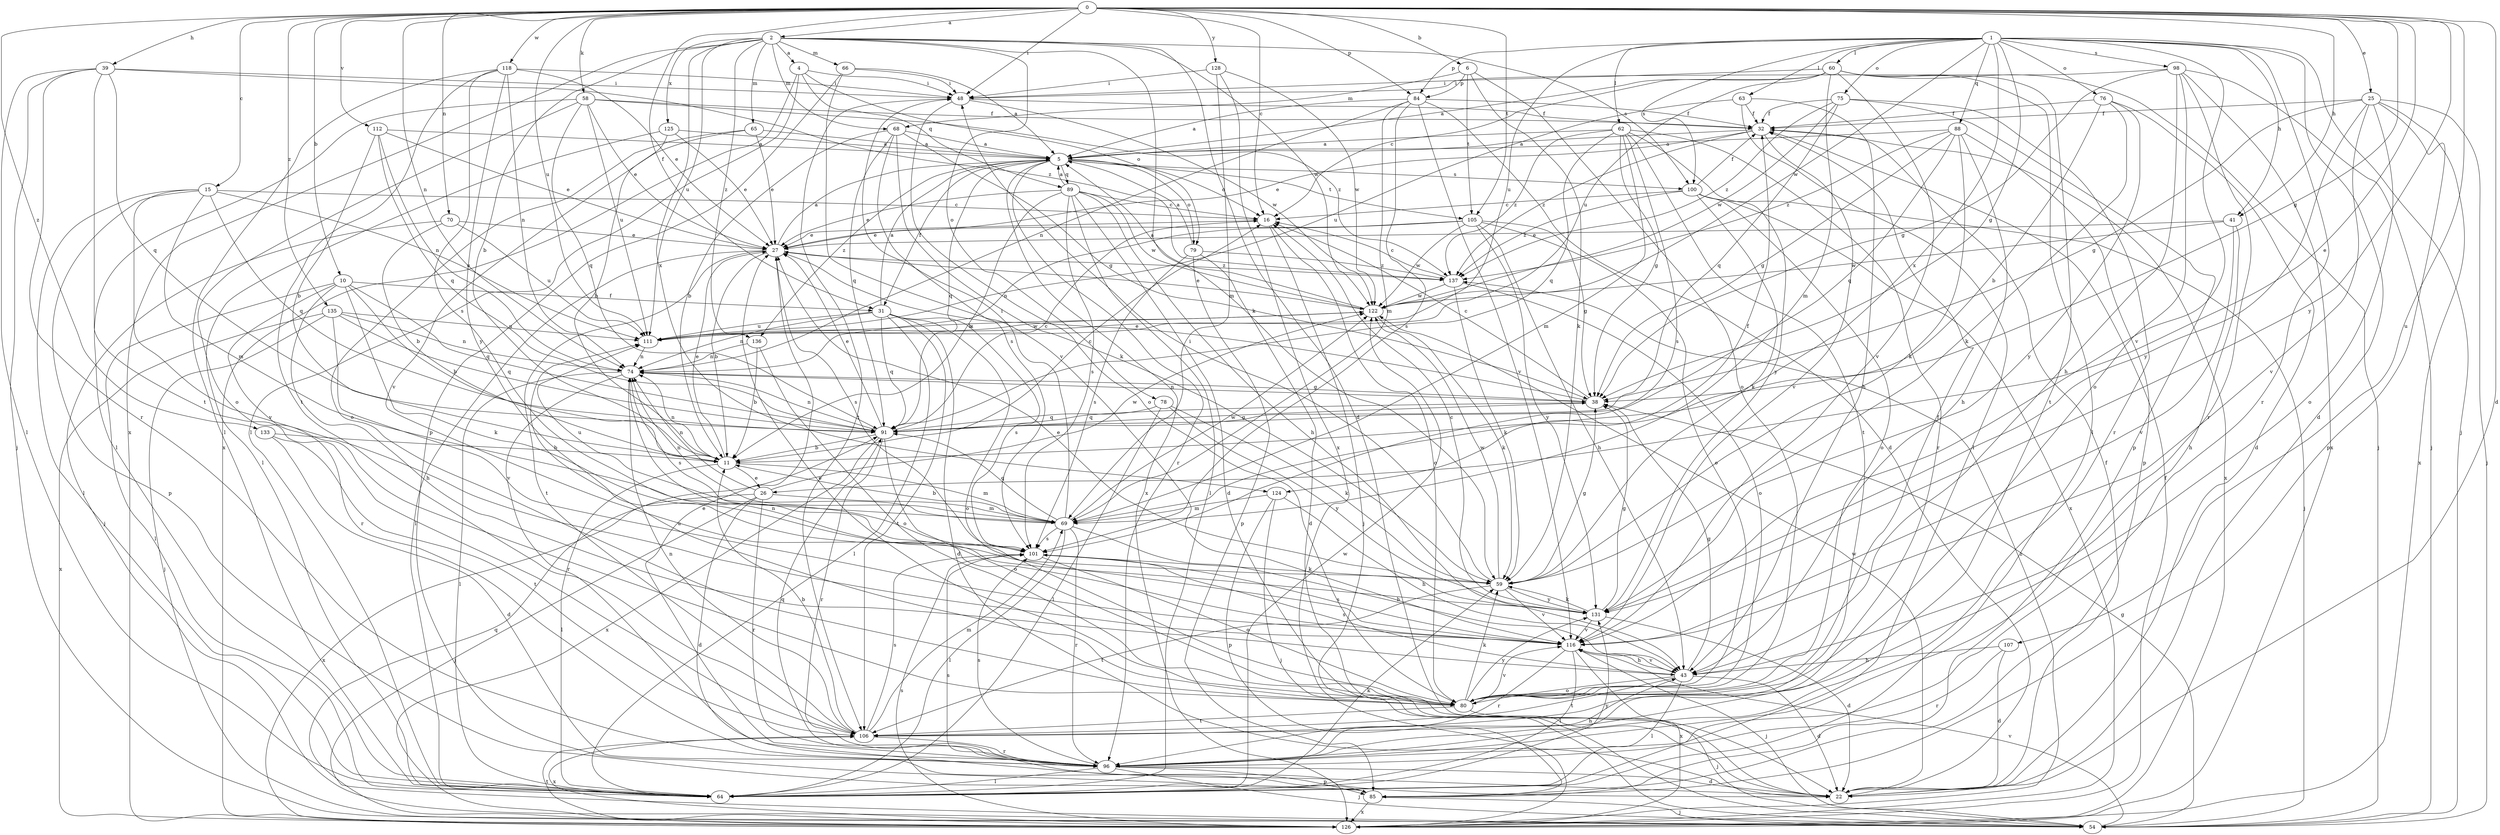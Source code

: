 strict digraph  {
0;
1;
2;
4;
5;
6;
10;
11;
15;
16;
22;
25;
26;
27;
31;
32;
38;
39;
41;
43;
48;
54;
58;
59;
60;
62;
63;
64;
65;
66;
68;
69;
70;
74;
75;
76;
78;
79;
80;
84;
85;
88;
89;
91;
96;
98;
100;
101;
105;
106;
107;
111;
112;
116;
118;
122;
124;
125;
126;
128;
131;
133;
135;
136;
137;
0 -> 2  [label=a];
0 -> 6  [label=b];
0 -> 10  [label=b];
0 -> 15  [label=c];
0 -> 16  [label=c];
0 -> 22  [label=d];
0 -> 25  [label=e];
0 -> 26  [label=e];
0 -> 31  [label=f];
0 -> 38  [label=g];
0 -> 39  [label=h];
0 -> 41  [label=h];
0 -> 48  [label=i];
0 -> 58  [label=k];
0 -> 70  [label=n];
0 -> 74  [label=n];
0 -> 84  [label=p];
0 -> 105  [label=t];
0 -> 107  [label=u];
0 -> 111  [label=u];
0 -> 112  [label=v];
0 -> 118  [label=w];
0 -> 128  [label=y];
0 -> 131  [label=y];
0 -> 133  [label=z];
0 -> 135  [label=z];
1 -> 22  [label=d];
1 -> 38  [label=g];
1 -> 41  [label=h];
1 -> 54  [label=j];
1 -> 60  [label=l];
1 -> 62  [label=l];
1 -> 63  [label=l];
1 -> 75  [label=o];
1 -> 76  [label=o];
1 -> 84  [label=p];
1 -> 88  [label=q];
1 -> 96  [label=r];
1 -> 98  [label=s];
1 -> 100  [label=s];
1 -> 111  [label=u];
1 -> 116  [label=v];
1 -> 122  [label=w];
1 -> 124  [label=x];
2 -> 4  [label=a];
2 -> 11  [label=b];
2 -> 22  [label=d];
2 -> 59  [label=k];
2 -> 65  [label=m];
2 -> 66  [label=m];
2 -> 68  [label=m];
2 -> 78  [label=o];
2 -> 100  [label=s];
2 -> 111  [label=u];
2 -> 122  [label=w];
2 -> 124  [label=x];
2 -> 125  [label=x];
2 -> 126  [label=x];
2 -> 136  [label=z];
4 -> 48  [label=i];
4 -> 64  [label=l];
4 -> 79  [label=o];
4 -> 89  [label=q];
4 -> 126  [label=x];
5 -> 16  [label=c];
5 -> 31  [label=f];
5 -> 79  [label=o];
5 -> 89  [label=q];
5 -> 91  [label=q];
5 -> 96  [label=r];
5 -> 100  [label=s];
5 -> 105  [label=t];
5 -> 126  [label=x];
5 -> 136  [label=z];
6 -> 59  [label=k];
6 -> 68  [label=m];
6 -> 80  [label=o];
6 -> 84  [label=p];
6 -> 105  [label=t];
10 -> 11  [label=b];
10 -> 31  [label=f];
10 -> 43  [label=h];
10 -> 59  [label=k];
10 -> 64  [label=l];
10 -> 91  [label=q];
10 -> 96  [label=r];
11 -> 16  [label=c];
11 -> 26  [label=e];
11 -> 27  [label=e];
11 -> 64  [label=l];
11 -> 69  [label=m];
11 -> 74  [label=n];
15 -> 16  [label=c];
15 -> 64  [label=l];
15 -> 69  [label=m];
15 -> 85  [label=p];
15 -> 91  [label=q];
15 -> 111  [label=u];
15 -> 116  [label=v];
16 -> 27  [label=e];
16 -> 54  [label=j];
16 -> 80  [label=o];
22 -> 32  [label=f];
22 -> 122  [label=w];
25 -> 32  [label=f];
25 -> 38  [label=g];
25 -> 54  [label=j];
25 -> 80  [label=o];
25 -> 85  [label=p];
25 -> 116  [label=v];
25 -> 126  [label=x];
25 -> 131  [label=y];
26 -> 22  [label=d];
26 -> 54  [label=j];
26 -> 69  [label=m];
26 -> 74  [label=n];
26 -> 96  [label=r];
26 -> 122  [label=w];
26 -> 126  [label=x];
27 -> 5  [label=a];
27 -> 11  [label=b];
27 -> 64  [label=l];
27 -> 101  [label=s];
27 -> 106  [label=t];
27 -> 137  [label=z];
31 -> 5  [label=a];
31 -> 22  [label=d];
31 -> 64  [label=l];
31 -> 74  [label=n];
31 -> 80  [label=o];
31 -> 91  [label=q];
31 -> 101  [label=s];
31 -> 106  [label=t];
31 -> 111  [label=u];
32 -> 5  [label=a];
32 -> 27  [label=e];
32 -> 116  [label=v];
32 -> 126  [label=x];
32 -> 137  [label=z];
38 -> 16  [label=c];
38 -> 27  [label=e];
38 -> 74  [label=n];
38 -> 91  [label=q];
39 -> 48  [label=i];
39 -> 54  [label=j];
39 -> 64  [label=l];
39 -> 91  [label=q];
39 -> 96  [label=r];
39 -> 106  [label=t];
39 -> 137  [label=z];
41 -> 27  [label=e];
41 -> 43  [label=h];
41 -> 116  [label=v];
41 -> 122  [label=w];
43 -> 22  [label=d];
43 -> 38  [label=g];
43 -> 64  [label=l];
43 -> 80  [label=o];
43 -> 101  [label=s];
43 -> 106  [label=t];
43 -> 116  [label=v];
48 -> 32  [label=f];
48 -> 80  [label=o];
48 -> 106  [label=t];
48 -> 122  [label=w];
54 -> 38  [label=g];
54 -> 116  [label=v];
58 -> 27  [label=e];
58 -> 32  [label=f];
58 -> 64  [label=l];
58 -> 80  [label=o];
58 -> 91  [label=q];
58 -> 111  [label=u];
58 -> 137  [label=z];
59 -> 38  [label=g];
59 -> 48  [label=i];
59 -> 106  [label=t];
59 -> 116  [label=v];
59 -> 122  [label=w];
59 -> 131  [label=y];
60 -> 5  [label=a];
60 -> 16  [label=c];
60 -> 48  [label=i];
60 -> 54  [label=j];
60 -> 64  [label=l];
60 -> 69  [label=m];
60 -> 106  [label=t];
60 -> 111  [label=u];
60 -> 116  [label=v];
62 -> 5  [label=a];
62 -> 38  [label=g];
62 -> 69  [label=m];
62 -> 91  [label=q];
62 -> 96  [label=r];
62 -> 101  [label=s];
62 -> 106  [label=t];
62 -> 131  [label=y];
62 -> 137  [label=z];
63 -> 32  [label=f];
63 -> 43  [label=h];
63 -> 64  [label=l];
63 -> 111  [label=u];
64 -> 59  [label=k];
64 -> 122  [label=w];
64 -> 131  [label=y];
65 -> 5  [label=a];
65 -> 27  [label=e];
65 -> 80  [label=o];
65 -> 116  [label=v];
66 -> 5  [label=a];
66 -> 48  [label=i];
66 -> 85  [label=p];
66 -> 116  [label=v];
68 -> 5  [label=a];
68 -> 11  [label=b];
68 -> 38  [label=g];
68 -> 59  [label=k];
68 -> 91  [label=q];
68 -> 101  [label=s];
69 -> 11  [label=b];
69 -> 32  [label=f];
69 -> 43  [label=h];
69 -> 48  [label=i];
69 -> 64  [label=l];
69 -> 74  [label=n];
69 -> 91  [label=q];
69 -> 96  [label=r];
69 -> 101  [label=s];
69 -> 111  [label=u];
69 -> 122  [label=w];
70 -> 11  [label=b];
70 -> 27  [label=e];
70 -> 54  [label=j];
70 -> 111  [label=u];
74 -> 38  [label=g];
74 -> 64  [label=l];
74 -> 96  [label=r];
74 -> 101  [label=s];
75 -> 32  [label=f];
75 -> 85  [label=p];
75 -> 91  [label=q];
75 -> 96  [label=r];
75 -> 122  [label=w];
75 -> 137  [label=z];
76 -> 11  [label=b];
76 -> 22  [label=d];
76 -> 32  [label=f];
76 -> 59  [label=k];
76 -> 131  [label=y];
78 -> 59  [label=k];
78 -> 64  [label=l];
78 -> 91  [label=q];
78 -> 131  [label=y];
79 -> 5  [label=a];
79 -> 22  [label=d];
79 -> 85  [label=p];
79 -> 101  [label=s];
79 -> 137  [label=z];
80 -> 27  [label=e];
80 -> 32  [label=f];
80 -> 54  [label=j];
80 -> 59  [label=k];
80 -> 106  [label=t];
80 -> 111  [label=u];
80 -> 116  [label=v];
80 -> 131  [label=y];
84 -> 5  [label=a];
84 -> 22  [label=d];
84 -> 32  [label=f];
84 -> 69  [label=m];
84 -> 74  [label=n];
84 -> 101  [label=s];
84 -> 116  [label=v];
85 -> 54  [label=j];
85 -> 101  [label=s];
85 -> 126  [label=x];
88 -> 5  [label=a];
88 -> 38  [label=g];
88 -> 43  [label=h];
88 -> 59  [label=k];
88 -> 85  [label=p];
88 -> 91  [label=q];
88 -> 137  [label=z];
89 -> 5  [label=a];
89 -> 11  [label=b];
89 -> 16  [label=c];
89 -> 22  [label=d];
89 -> 27  [label=e];
89 -> 43  [label=h];
89 -> 64  [label=l];
89 -> 101  [label=s];
89 -> 122  [label=w];
91 -> 11  [label=b];
91 -> 16  [label=c];
91 -> 27  [label=e];
91 -> 38  [label=g];
91 -> 74  [label=n];
91 -> 80  [label=o];
91 -> 96  [label=r];
91 -> 126  [label=x];
96 -> 22  [label=d];
96 -> 27  [label=e];
96 -> 43  [label=h];
96 -> 54  [label=j];
96 -> 64  [label=l];
96 -> 85  [label=p];
96 -> 91  [label=q];
96 -> 101  [label=s];
98 -> 38  [label=g];
98 -> 43  [label=h];
98 -> 48  [label=i];
98 -> 54  [label=j];
98 -> 80  [label=o];
98 -> 96  [label=r];
98 -> 126  [label=x];
100 -> 16  [label=c];
100 -> 32  [label=f];
100 -> 54  [label=j];
100 -> 59  [label=k];
100 -> 80  [label=o];
100 -> 126  [label=x];
100 -> 137  [label=z];
101 -> 59  [label=k];
101 -> 80  [label=o];
105 -> 27  [label=e];
105 -> 38  [label=g];
105 -> 43  [label=h];
105 -> 74  [label=n];
105 -> 80  [label=o];
105 -> 122  [label=w];
105 -> 131  [label=y];
106 -> 11  [label=b];
106 -> 69  [label=m];
106 -> 74  [label=n];
106 -> 96  [label=r];
106 -> 101  [label=s];
106 -> 126  [label=x];
107 -> 22  [label=d];
107 -> 43  [label=h];
107 -> 96  [label=r];
111 -> 74  [label=n];
111 -> 122  [label=w];
112 -> 5  [label=a];
112 -> 11  [label=b];
112 -> 27  [label=e];
112 -> 74  [label=n];
112 -> 91  [label=q];
116 -> 43  [label=h];
116 -> 54  [label=j];
116 -> 64  [label=l];
116 -> 74  [label=n];
116 -> 96  [label=r];
116 -> 101  [label=s];
116 -> 126  [label=x];
118 -> 27  [label=e];
118 -> 48  [label=i];
118 -> 64  [label=l];
118 -> 74  [label=n];
118 -> 101  [label=s];
118 -> 106  [label=t];
118 -> 131  [label=y];
122 -> 5  [label=a];
122 -> 27  [label=e];
122 -> 59  [label=k];
122 -> 111  [label=u];
124 -> 43  [label=h];
124 -> 54  [label=j];
124 -> 69  [label=m];
124 -> 85  [label=p];
125 -> 5  [label=a];
125 -> 11  [label=b];
125 -> 27  [label=e];
125 -> 64  [label=l];
126 -> 32  [label=f];
126 -> 91  [label=q];
126 -> 101  [label=s];
126 -> 106  [label=t];
126 -> 137  [label=z];
128 -> 48  [label=i];
128 -> 69  [label=m];
128 -> 122  [label=w];
128 -> 126  [label=x];
131 -> 16  [label=c];
131 -> 22  [label=d];
131 -> 27  [label=e];
131 -> 38  [label=g];
131 -> 59  [label=k];
131 -> 116  [label=v];
133 -> 11  [label=b];
133 -> 22  [label=d];
133 -> 106  [label=t];
135 -> 54  [label=j];
135 -> 74  [label=n];
135 -> 91  [label=q];
135 -> 111  [label=u];
135 -> 116  [label=v];
135 -> 126  [label=x];
136 -> 11  [label=b];
136 -> 74  [label=n];
136 -> 80  [label=o];
137 -> 16  [label=c];
137 -> 59  [label=k];
137 -> 80  [label=o];
137 -> 122  [label=w];
}
